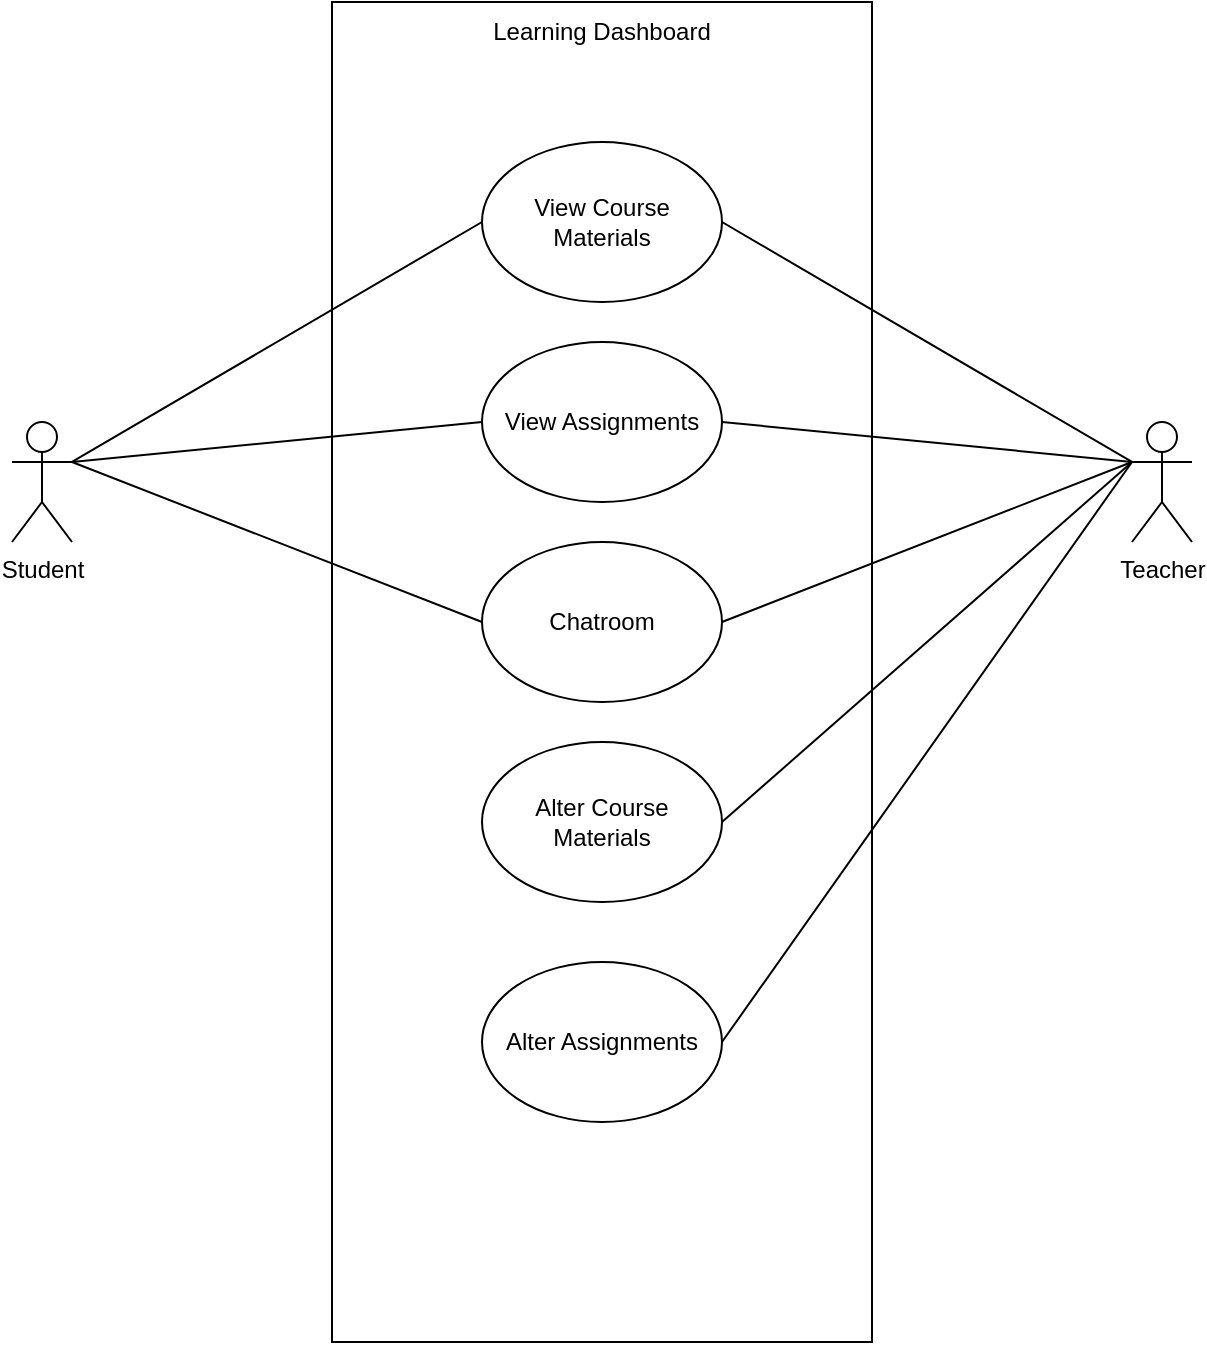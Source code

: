 <mxfile version="24.6.4" type="github">
  <diagram name="Page-1" id="hILm4XUcUnlVsUYQY2Xh">
    <mxGraphModel dx="655" dy="788" grid="1" gridSize="10" guides="1" tooltips="1" connect="1" arrows="1" fold="1" page="1" pageScale="1" pageWidth="850" pageHeight="1100" math="0" shadow="0">
      <root>
        <mxCell id="0" />
        <mxCell id="1" parent="0" />
        <mxCell id="JedD7cSP0FU9q_ZgsTjB-1" value="l" style="rounded=0;whiteSpace=wrap;html=1;" vertex="1" parent="1">
          <mxGeometry x="230" y="40" width="270" height="670" as="geometry" />
        </mxCell>
        <mxCell id="JedD7cSP0FU9q_ZgsTjB-2" value="Student" style="shape=umlActor;verticalLabelPosition=bottom;verticalAlign=top;html=1;outlineConnect=0;" vertex="1" parent="1">
          <mxGeometry x="70" y="250" width="30" height="60" as="geometry" />
        </mxCell>
        <mxCell id="JedD7cSP0FU9q_ZgsTjB-3" value="View Course Materials" style="ellipse;whiteSpace=wrap;html=1;" vertex="1" parent="1">
          <mxGeometry x="305" y="110" width="120" height="80" as="geometry" />
        </mxCell>
        <mxCell id="JedD7cSP0FU9q_ZgsTjB-4" value="View Assignments" style="ellipse;whiteSpace=wrap;html=1;" vertex="1" parent="1">
          <mxGeometry x="305" y="210" width="120" height="80" as="geometry" />
        </mxCell>
        <mxCell id="JedD7cSP0FU9q_ZgsTjB-5" value="Chatroom" style="ellipse;whiteSpace=wrap;html=1;" vertex="1" parent="1">
          <mxGeometry x="305" y="310" width="120" height="80" as="geometry" />
        </mxCell>
        <mxCell id="JedD7cSP0FU9q_ZgsTjB-6" value="Alter Course Materials" style="ellipse;whiteSpace=wrap;html=1;" vertex="1" parent="1">
          <mxGeometry x="305" y="410" width="120" height="80" as="geometry" />
        </mxCell>
        <mxCell id="JedD7cSP0FU9q_ZgsTjB-8" value="Teacher" style="shape=umlActor;verticalLabelPosition=bottom;verticalAlign=top;html=1;outlineConnect=0;" vertex="1" parent="1">
          <mxGeometry x="630" y="250" width="30" height="60" as="geometry" />
        </mxCell>
        <mxCell id="JedD7cSP0FU9q_ZgsTjB-9" value="Learning Dashboard" style="text;html=1;align=center;verticalAlign=middle;whiteSpace=wrap;rounded=0;" vertex="1" parent="1">
          <mxGeometry x="240" y="40" width="250" height="30" as="geometry" />
        </mxCell>
        <mxCell id="JedD7cSP0FU9q_ZgsTjB-11" value="Alter Assignments" style="ellipse;whiteSpace=wrap;html=1;" vertex="1" parent="1">
          <mxGeometry x="305" y="520" width="120" height="80" as="geometry" />
        </mxCell>
        <mxCell id="JedD7cSP0FU9q_ZgsTjB-12" style="edgeStyle=orthogonalEdgeStyle;rounded=0;orthogonalLoop=1;jettySize=auto;html=1;exitX=0.5;exitY=1;exitDx=0;exitDy=0;" edge="1" parent="1" source="JedD7cSP0FU9q_ZgsTjB-1" target="JedD7cSP0FU9q_ZgsTjB-1">
          <mxGeometry relative="1" as="geometry" />
        </mxCell>
        <mxCell id="JedD7cSP0FU9q_ZgsTjB-13" value="" style="endArrow=none;html=1;rounded=0;exitX=1;exitY=0.333;exitDx=0;exitDy=0;exitPerimeter=0;entryX=0;entryY=0.5;entryDx=0;entryDy=0;" edge="1" parent="1" source="JedD7cSP0FU9q_ZgsTjB-2" target="JedD7cSP0FU9q_ZgsTjB-3">
          <mxGeometry width="50" height="50" relative="1" as="geometry">
            <mxPoint x="330" y="320" as="sourcePoint" />
            <mxPoint x="380" y="270" as="targetPoint" />
          </mxGeometry>
        </mxCell>
        <mxCell id="JedD7cSP0FU9q_ZgsTjB-14" value="" style="endArrow=none;html=1;rounded=0;entryX=0;entryY=0.5;entryDx=0;entryDy=0;" edge="1" parent="1" target="JedD7cSP0FU9q_ZgsTjB-4">
          <mxGeometry width="50" height="50" relative="1" as="geometry">
            <mxPoint x="100" y="270" as="sourcePoint" />
            <mxPoint x="315" y="160" as="targetPoint" />
          </mxGeometry>
        </mxCell>
        <mxCell id="JedD7cSP0FU9q_ZgsTjB-15" value="" style="endArrow=none;html=1;rounded=0;entryX=0;entryY=0.5;entryDx=0;entryDy=0;" edge="1" parent="1" target="JedD7cSP0FU9q_ZgsTjB-5">
          <mxGeometry width="50" height="50" relative="1" as="geometry">
            <mxPoint x="100" y="270" as="sourcePoint" />
            <mxPoint x="315" y="260" as="targetPoint" />
          </mxGeometry>
        </mxCell>
        <mxCell id="JedD7cSP0FU9q_ZgsTjB-16" value="" style="endArrow=none;html=1;rounded=0;entryX=0;entryY=0.333;entryDx=0;entryDy=0;entryPerimeter=0;exitX=1;exitY=0.5;exitDx=0;exitDy=0;" edge="1" parent="1" source="JedD7cSP0FU9q_ZgsTjB-3" target="JedD7cSP0FU9q_ZgsTjB-8">
          <mxGeometry width="50" height="50" relative="1" as="geometry">
            <mxPoint x="120" y="290" as="sourcePoint" />
            <mxPoint x="325" y="270" as="targetPoint" />
          </mxGeometry>
        </mxCell>
        <mxCell id="JedD7cSP0FU9q_ZgsTjB-17" value="" style="endArrow=none;html=1;rounded=0;entryX=0;entryY=0.333;entryDx=0;entryDy=0;entryPerimeter=0;exitX=1;exitY=0.5;exitDx=0;exitDy=0;" edge="1" parent="1" source="JedD7cSP0FU9q_ZgsTjB-4" target="JedD7cSP0FU9q_ZgsTjB-8">
          <mxGeometry width="50" height="50" relative="1" as="geometry">
            <mxPoint x="435" y="160" as="sourcePoint" />
            <mxPoint x="640" y="280" as="targetPoint" />
          </mxGeometry>
        </mxCell>
        <mxCell id="JedD7cSP0FU9q_ZgsTjB-18" value="" style="endArrow=none;html=1;rounded=0;entryX=0;entryY=0.333;entryDx=0;entryDy=0;entryPerimeter=0;exitX=1;exitY=0.5;exitDx=0;exitDy=0;" edge="1" parent="1" source="JedD7cSP0FU9q_ZgsTjB-5" target="JedD7cSP0FU9q_ZgsTjB-8">
          <mxGeometry width="50" height="50" relative="1" as="geometry">
            <mxPoint x="435" y="260" as="sourcePoint" />
            <mxPoint x="640" y="280" as="targetPoint" />
          </mxGeometry>
        </mxCell>
        <mxCell id="JedD7cSP0FU9q_ZgsTjB-19" value="" style="endArrow=none;html=1;rounded=0;exitX=1;exitY=0.5;exitDx=0;exitDy=0;entryX=0;entryY=0.333;entryDx=0;entryDy=0;entryPerimeter=0;" edge="1" parent="1" source="JedD7cSP0FU9q_ZgsTjB-6" target="JedD7cSP0FU9q_ZgsTjB-8">
          <mxGeometry width="50" height="50" relative="1" as="geometry">
            <mxPoint x="435" y="360" as="sourcePoint" />
            <mxPoint x="600" y="380" as="targetPoint" />
          </mxGeometry>
        </mxCell>
        <mxCell id="JedD7cSP0FU9q_ZgsTjB-20" value="" style="endArrow=none;html=1;rounded=0;exitX=1;exitY=0.5;exitDx=0;exitDy=0;" edge="1" parent="1" source="JedD7cSP0FU9q_ZgsTjB-11">
          <mxGeometry width="50" height="50" relative="1" as="geometry">
            <mxPoint x="435" y="460" as="sourcePoint" />
            <mxPoint x="630" y="270" as="targetPoint" />
          </mxGeometry>
        </mxCell>
      </root>
    </mxGraphModel>
  </diagram>
</mxfile>
